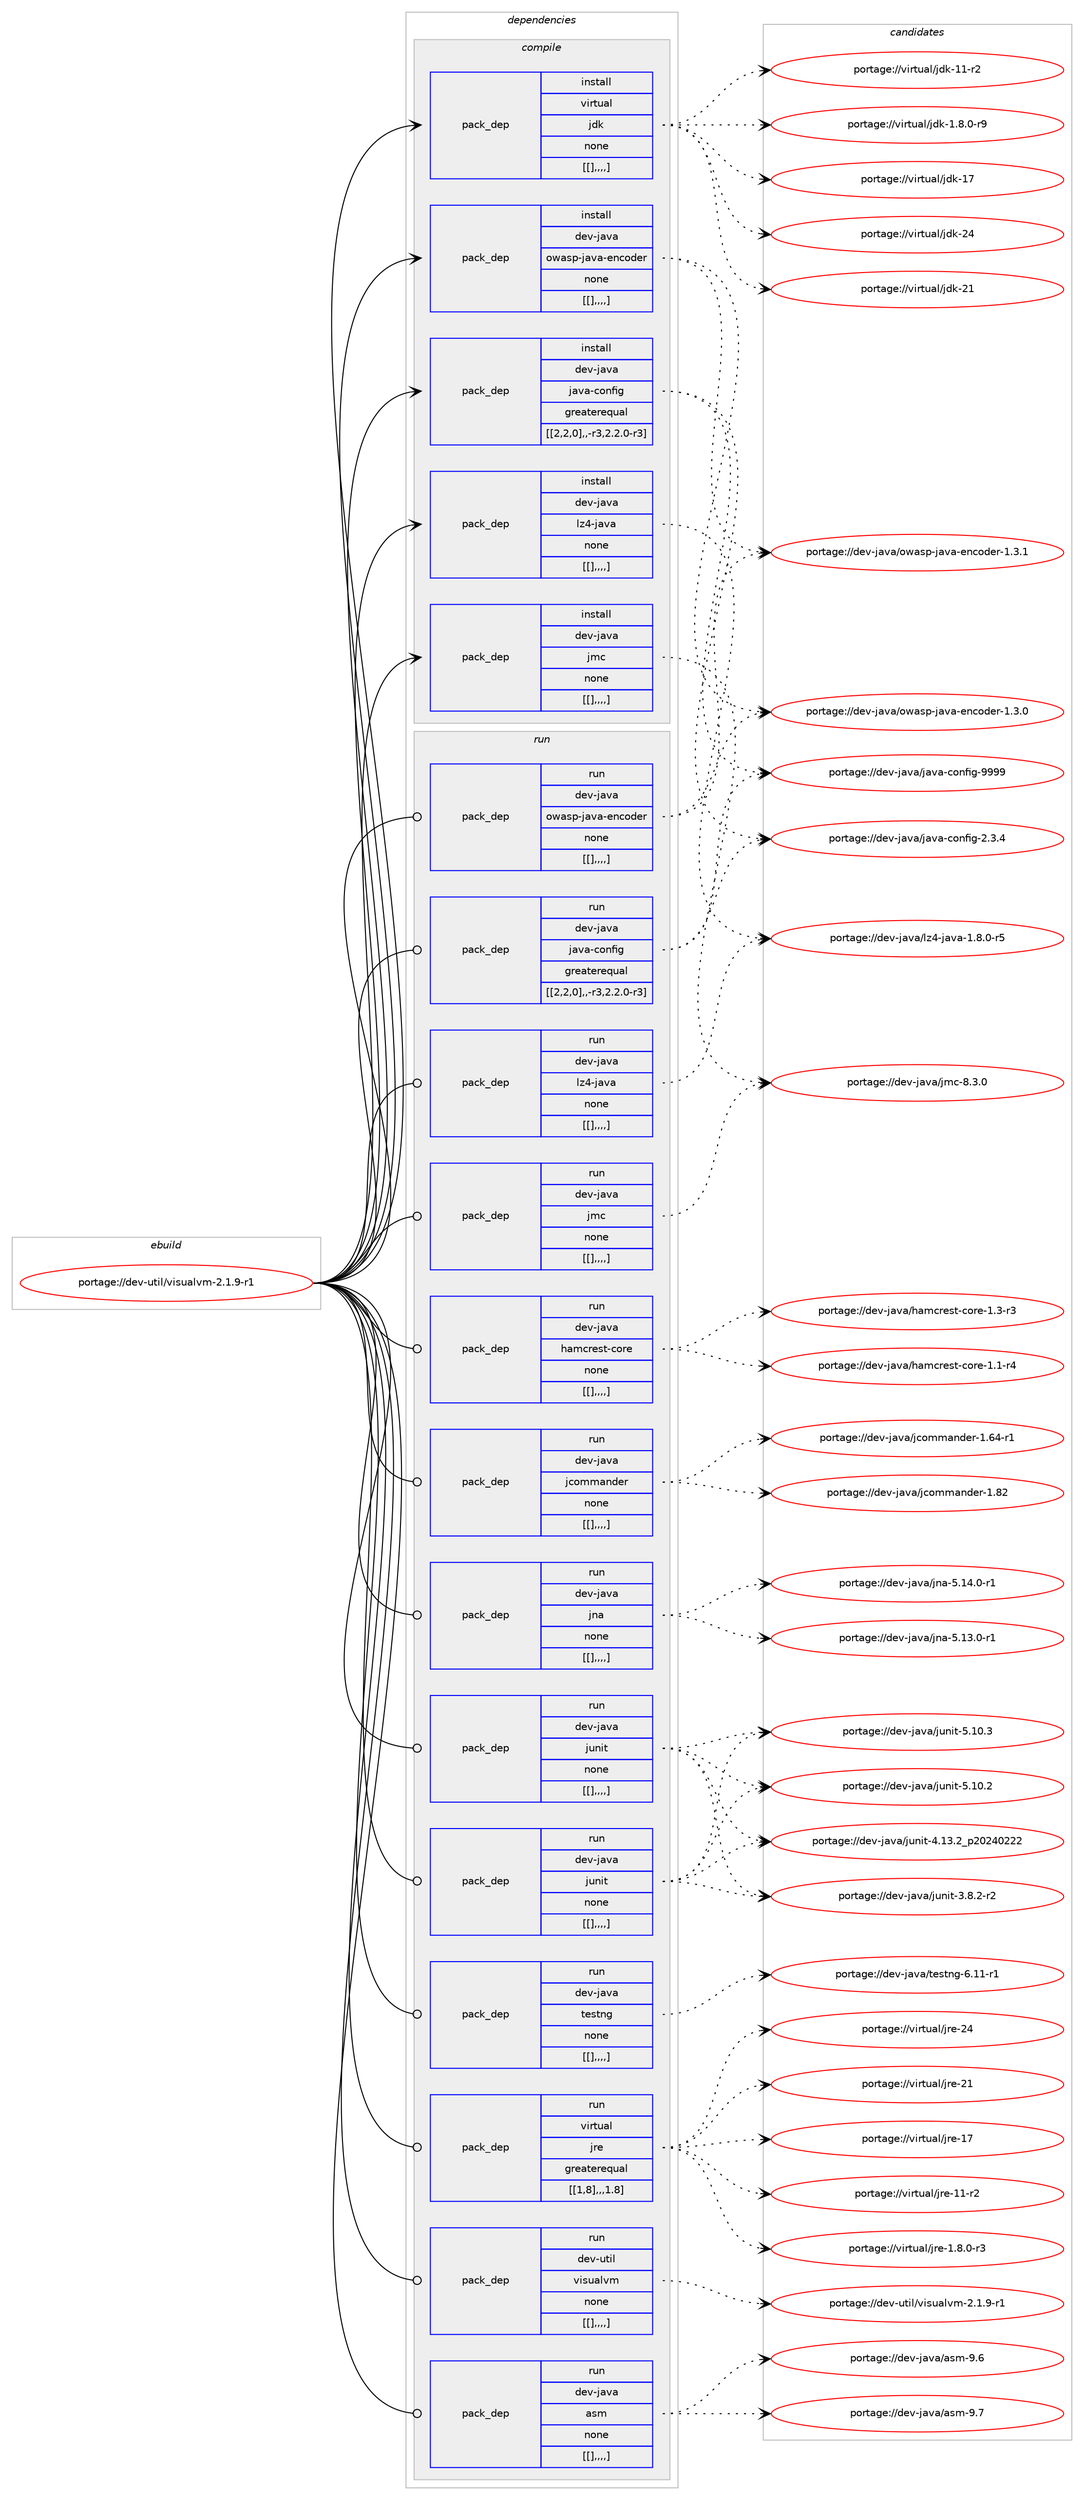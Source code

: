 digraph prolog {

# *************
# Graph options
# *************

newrank=true;
concentrate=true;
compound=true;
graph [rankdir=LR,fontname=Helvetica,fontsize=10,ranksep=1.5];#, ranksep=2.5, nodesep=0.2];
edge  [arrowhead=vee];
node  [fontname=Helvetica,fontsize=10];

# **********
# The ebuild
# **********

subgraph cluster_leftcol {
color=gray;
label=<<i>ebuild</i>>;
id [label="portage://dev-util/visualvm-2.1.9-r1", color=red, width=4, href="../dev-util/visualvm-2.1.9-r1.svg"];
}

# ****************
# The dependencies
# ****************

subgraph cluster_midcol {
color=gray;
label=<<i>dependencies</i>>;
subgraph cluster_compile {
fillcolor="#eeeeee";
style=filled;
label=<<i>compile</i>>;
subgraph pack158647 {
dependency223676 [label=<<TABLE BORDER="0" CELLBORDER="1" CELLSPACING="0" CELLPADDING="4" WIDTH="220"><TR><TD ROWSPAN="6" CELLPADDING="30">pack_dep</TD></TR><TR><TD WIDTH="110">install</TD></TR><TR><TD>dev-java</TD></TR><TR><TD>java-config</TD></TR><TR><TD>greaterequal</TD></TR><TR><TD>[[2,2,0],,-r3,2.2.0-r3]</TD></TR></TABLE>>, shape=none, color=blue];
}
id:e -> dependency223676:w [weight=20,style="solid",arrowhead="vee"];
subgraph pack158648 {
dependency223677 [label=<<TABLE BORDER="0" CELLBORDER="1" CELLSPACING="0" CELLPADDING="4" WIDTH="220"><TR><TD ROWSPAN="6" CELLPADDING="30">pack_dep</TD></TR><TR><TD WIDTH="110">install</TD></TR><TR><TD>dev-java</TD></TR><TR><TD>jmc</TD></TR><TR><TD>none</TD></TR><TR><TD>[[],,,,]</TD></TR></TABLE>>, shape=none, color=blue];
}
id:e -> dependency223677:w [weight=20,style="solid",arrowhead="vee"];
subgraph pack158649 {
dependency223678 [label=<<TABLE BORDER="0" CELLBORDER="1" CELLSPACING="0" CELLPADDING="4" WIDTH="220"><TR><TD ROWSPAN="6" CELLPADDING="30">pack_dep</TD></TR><TR><TD WIDTH="110">install</TD></TR><TR><TD>dev-java</TD></TR><TR><TD>lz4-java</TD></TR><TR><TD>none</TD></TR><TR><TD>[[],,,,]</TD></TR></TABLE>>, shape=none, color=blue];
}
id:e -> dependency223678:w [weight=20,style="solid",arrowhead="vee"];
subgraph pack158650 {
dependency223679 [label=<<TABLE BORDER="0" CELLBORDER="1" CELLSPACING="0" CELLPADDING="4" WIDTH="220"><TR><TD ROWSPAN="6" CELLPADDING="30">pack_dep</TD></TR><TR><TD WIDTH="110">install</TD></TR><TR><TD>dev-java</TD></TR><TR><TD>owasp-java-encoder</TD></TR><TR><TD>none</TD></TR><TR><TD>[[],,,,]</TD></TR></TABLE>>, shape=none, color=blue];
}
id:e -> dependency223679:w [weight=20,style="solid",arrowhead="vee"];
subgraph pack158651 {
dependency223680 [label=<<TABLE BORDER="0" CELLBORDER="1" CELLSPACING="0" CELLPADDING="4" WIDTH="220"><TR><TD ROWSPAN="6" CELLPADDING="30">pack_dep</TD></TR><TR><TD WIDTH="110">install</TD></TR><TR><TD>virtual</TD></TR><TR><TD>jdk</TD></TR><TR><TD>none</TD></TR><TR><TD>[[],,,,]</TD></TR></TABLE>>, shape=none, color=blue];
}
id:e -> dependency223680:w [weight=20,style="solid",arrowhead="vee"];
}
subgraph cluster_compileandrun {
fillcolor="#eeeeee";
style=filled;
label=<<i>compile and run</i>>;
}
subgraph cluster_run {
fillcolor="#eeeeee";
style=filled;
label=<<i>run</i>>;
subgraph pack158652 {
dependency223681 [label=<<TABLE BORDER="0" CELLBORDER="1" CELLSPACING="0" CELLPADDING="4" WIDTH="220"><TR><TD ROWSPAN="6" CELLPADDING="30">pack_dep</TD></TR><TR><TD WIDTH="110">run</TD></TR><TR><TD>dev-java</TD></TR><TR><TD>asm</TD></TR><TR><TD>none</TD></TR><TR><TD>[[],,,,]</TD></TR></TABLE>>, shape=none, color=blue];
}
id:e -> dependency223681:w [weight=20,style="solid",arrowhead="odot"];
subgraph pack158653 {
dependency223682 [label=<<TABLE BORDER="0" CELLBORDER="1" CELLSPACING="0" CELLPADDING="4" WIDTH="220"><TR><TD ROWSPAN="6" CELLPADDING="30">pack_dep</TD></TR><TR><TD WIDTH="110">run</TD></TR><TR><TD>dev-java</TD></TR><TR><TD>hamcrest-core</TD></TR><TR><TD>none</TD></TR><TR><TD>[[],,,,]</TD></TR></TABLE>>, shape=none, color=blue];
}
id:e -> dependency223682:w [weight=20,style="solid",arrowhead="odot"];
subgraph pack158654 {
dependency223683 [label=<<TABLE BORDER="0" CELLBORDER="1" CELLSPACING="0" CELLPADDING="4" WIDTH="220"><TR><TD ROWSPAN="6" CELLPADDING="30">pack_dep</TD></TR><TR><TD WIDTH="110">run</TD></TR><TR><TD>dev-java</TD></TR><TR><TD>java-config</TD></TR><TR><TD>greaterequal</TD></TR><TR><TD>[[2,2,0],,-r3,2.2.0-r3]</TD></TR></TABLE>>, shape=none, color=blue];
}
id:e -> dependency223683:w [weight=20,style="solid",arrowhead="odot"];
subgraph pack158655 {
dependency223684 [label=<<TABLE BORDER="0" CELLBORDER="1" CELLSPACING="0" CELLPADDING="4" WIDTH="220"><TR><TD ROWSPAN="6" CELLPADDING="30">pack_dep</TD></TR><TR><TD WIDTH="110">run</TD></TR><TR><TD>dev-java</TD></TR><TR><TD>jcommander</TD></TR><TR><TD>none</TD></TR><TR><TD>[[],,,,]</TD></TR></TABLE>>, shape=none, color=blue];
}
id:e -> dependency223684:w [weight=20,style="solid",arrowhead="odot"];
subgraph pack158656 {
dependency223685 [label=<<TABLE BORDER="0" CELLBORDER="1" CELLSPACING="0" CELLPADDING="4" WIDTH="220"><TR><TD ROWSPAN="6" CELLPADDING="30">pack_dep</TD></TR><TR><TD WIDTH="110">run</TD></TR><TR><TD>dev-java</TD></TR><TR><TD>jmc</TD></TR><TR><TD>none</TD></TR><TR><TD>[[],,,,]</TD></TR></TABLE>>, shape=none, color=blue];
}
id:e -> dependency223685:w [weight=20,style="solid",arrowhead="odot"];
subgraph pack158657 {
dependency223686 [label=<<TABLE BORDER="0" CELLBORDER="1" CELLSPACING="0" CELLPADDING="4" WIDTH="220"><TR><TD ROWSPAN="6" CELLPADDING="30">pack_dep</TD></TR><TR><TD WIDTH="110">run</TD></TR><TR><TD>dev-java</TD></TR><TR><TD>jna</TD></TR><TR><TD>none</TD></TR><TR><TD>[[],,,,]</TD></TR></TABLE>>, shape=none, color=blue];
}
id:e -> dependency223686:w [weight=20,style="solid",arrowhead="odot"];
subgraph pack158658 {
dependency223687 [label=<<TABLE BORDER="0" CELLBORDER="1" CELLSPACING="0" CELLPADDING="4" WIDTH="220"><TR><TD ROWSPAN="6" CELLPADDING="30">pack_dep</TD></TR><TR><TD WIDTH="110">run</TD></TR><TR><TD>dev-java</TD></TR><TR><TD>junit</TD></TR><TR><TD>none</TD></TR><TR><TD>[[],,,,]</TD></TR></TABLE>>, shape=none, color=blue];
}
id:e -> dependency223687:w [weight=20,style="solid",arrowhead="odot"];
subgraph pack158659 {
dependency223688 [label=<<TABLE BORDER="0" CELLBORDER="1" CELLSPACING="0" CELLPADDING="4" WIDTH="220"><TR><TD ROWSPAN="6" CELLPADDING="30">pack_dep</TD></TR><TR><TD WIDTH="110">run</TD></TR><TR><TD>dev-java</TD></TR><TR><TD>junit</TD></TR><TR><TD>none</TD></TR><TR><TD>[[],,,,]</TD></TR></TABLE>>, shape=none, color=blue];
}
id:e -> dependency223688:w [weight=20,style="solid",arrowhead="odot"];
subgraph pack158660 {
dependency223689 [label=<<TABLE BORDER="0" CELLBORDER="1" CELLSPACING="0" CELLPADDING="4" WIDTH="220"><TR><TD ROWSPAN="6" CELLPADDING="30">pack_dep</TD></TR><TR><TD WIDTH="110">run</TD></TR><TR><TD>dev-java</TD></TR><TR><TD>lz4-java</TD></TR><TR><TD>none</TD></TR><TR><TD>[[],,,,]</TD></TR></TABLE>>, shape=none, color=blue];
}
id:e -> dependency223689:w [weight=20,style="solid",arrowhead="odot"];
subgraph pack158661 {
dependency223690 [label=<<TABLE BORDER="0" CELLBORDER="1" CELLSPACING="0" CELLPADDING="4" WIDTH="220"><TR><TD ROWSPAN="6" CELLPADDING="30">pack_dep</TD></TR><TR><TD WIDTH="110">run</TD></TR><TR><TD>dev-java</TD></TR><TR><TD>owasp-java-encoder</TD></TR><TR><TD>none</TD></TR><TR><TD>[[],,,,]</TD></TR></TABLE>>, shape=none, color=blue];
}
id:e -> dependency223690:w [weight=20,style="solid",arrowhead="odot"];
subgraph pack158662 {
dependency223691 [label=<<TABLE BORDER="0" CELLBORDER="1" CELLSPACING="0" CELLPADDING="4" WIDTH="220"><TR><TD ROWSPAN="6" CELLPADDING="30">pack_dep</TD></TR><TR><TD WIDTH="110">run</TD></TR><TR><TD>dev-java</TD></TR><TR><TD>testng</TD></TR><TR><TD>none</TD></TR><TR><TD>[[],,,,]</TD></TR></TABLE>>, shape=none, color=blue];
}
id:e -> dependency223691:w [weight=20,style="solid",arrowhead="odot"];
subgraph pack158663 {
dependency223692 [label=<<TABLE BORDER="0" CELLBORDER="1" CELLSPACING="0" CELLPADDING="4" WIDTH="220"><TR><TD ROWSPAN="6" CELLPADDING="30">pack_dep</TD></TR><TR><TD WIDTH="110">run</TD></TR><TR><TD>virtual</TD></TR><TR><TD>jre</TD></TR><TR><TD>greaterequal</TD></TR><TR><TD>[[1,8],,,1.8]</TD></TR></TABLE>>, shape=none, color=blue];
}
id:e -> dependency223692:w [weight=20,style="solid",arrowhead="odot"];
subgraph pack158664 {
dependency223693 [label=<<TABLE BORDER="0" CELLBORDER="1" CELLSPACING="0" CELLPADDING="4" WIDTH="220"><TR><TD ROWSPAN="6" CELLPADDING="30">pack_dep</TD></TR><TR><TD WIDTH="110">run</TD></TR><TR><TD>dev-util</TD></TR><TR><TD>visualvm</TD></TR><TR><TD>none</TD></TR><TR><TD>[[],,,,]</TD></TR></TABLE>>, shape=none, color=blue];
}
id:e -> dependency223693:w [weight=20,style="solid",arrowhead="odot"];
}
}

# **************
# The candidates
# **************

subgraph cluster_choices {
rank=same;
color=gray;
label=<<i>candidates</i>>;

subgraph choice158647 {
color=black;
nodesep=1;
choice10010111845106971189747106971189745991111101021051034557575757 [label="portage://dev-java/java-config-9999", color=red, width=4,href="../dev-java/java-config-9999.svg"];
choice1001011184510697118974710697118974599111110102105103455046514652 [label="portage://dev-java/java-config-2.3.4", color=red, width=4,href="../dev-java/java-config-2.3.4.svg"];
dependency223676:e -> choice10010111845106971189747106971189745991111101021051034557575757:w [style=dotted,weight="100"];
dependency223676:e -> choice1001011184510697118974710697118974599111110102105103455046514652:w [style=dotted,weight="100"];
}
subgraph choice158648 {
color=black;
nodesep=1;
choice1001011184510697118974710610999455646514648 [label="portage://dev-java/jmc-8.3.0", color=red, width=4,href="../dev-java/jmc-8.3.0.svg"];
dependency223677:e -> choice1001011184510697118974710610999455646514648:w [style=dotted,weight="100"];
}
subgraph choice158649 {
color=black;
nodesep=1;
choice10010111845106971189747108122524510697118974549465646484511453 [label="portage://dev-java/lz4-java-1.8.0-r5", color=red, width=4,href="../dev-java/lz4-java-1.8.0-r5.svg"];
dependency223678:e -> choice10010111845106971189747108122524510697118974549465646484511453:w [style=dotted,weight="100"];
}
subgraph choice158650 {
color=black;
nodesep=1;
choice10010111845106971189747111119971151124510697118974510111099111100101114454946514649 [label="portage://dev-java/owasp-java-encoder-1.3.1", color=red, width=4,href="../dev-java/owasp-java-encoder-1.3.1.svg"];
choice10010111845106971189747111119971151124510697118974510111099111100101114454946514648 [label="portage://dev-java/owasp-java-encoder-1.3.0", color=red, width=4,href="../dev-java/owasp-java-encoder-1.3.0.svg"];
dependency223679:e -> choice10010111845106971189747111119971151124510697118974510111099111100101114454946514649:w [style=dotted,weight="100"];
dependency223679:e -> choice10010111845106971189747111119971151124510697118974510111099111100101114454946514648:w [style=dotted,weight="100"];
}
subgraph choice158651 {
color=black;
nodesep=1;
choice1181051141161179710847106100107455052 [label="portage://virtual/jdk-24", color=red, width=4,href="../virtual/jdk-24.svg"];
choice1181051141161179710847106100107455049 [label="portage://virtual/jdk-21", color=red, width=4,href="../virtual/jdk-21.svg"];
choice1181051141161179710847106100107454955 [label="portage://virtual/jdk-17", color=red, width=4,href="../virtual/jdk-17.svg"];
choice11810511411611797108471061001074549494511450 [label="portage://virtual/jdk-11-r2", color=red, width=4,href="../virtual/jdk-11-r2.svg"];
choice11810511411611797108471061001074549465646484511457 [label="portage://virtual/jdk-1.8.0-r9", color=red, width=4,href="../virtual/jdk-1.8.0-r9.svg"];
dependency223680:e -> choice1181051141161179710847106100107455052:w [style=dotted,weight="100"];
dependency223680:e -> choice1181051141161179710847106100107455049:w [style=dotted,weight="100"];
dependency223680:e -> choice1181051141161179710847106100107454955:w [style=dotted,weight="100"];
dependency223680:e -> choice11810511411611797108471061001074549494511450:w [style=dotted,weight="100"];
dependency223680:e -> choice11810511411611797108471061001074549465646484511457:w [style=dotted,weight="100"];
}
subgraph choice158652 {
color=black;
nodesep=1;
choice100101118451069711897479711510945574655 [label="portage://dev-java/asm-9.7", color=red, width=4,href="../dev-java/asm-9.7.svg"];
choice100101118451069711897479711510945574654 [label="portage://dev-java/asm-9.6", color=red, width=4,href="../dev-java/asm-9.6.svg"];
dependency223681:e -> choice100101118451069711897479711510945574655:w [style=dotted,weight="100"];
dependency223681:e -> choice100101118451069711897479711510945574654:w [style=dotted,weight="100"];
}
subgraph choice158653 {
color=black;
nodesep=1;
choice1001011184510697118974710497109991141011151164599111114101454946514511451 [label="portage://dev-java/hamcrest-core-1.3-r3", color=red, width=4,href="../dev-java/hamcrest-core-1.3-r3.svg"];
choice1001011184510697118974710497109991141011151164599111114101454946494511452 [label="portage://dev-java/hamcrest-core-1.1-r4", color=red, width=4,href="../dev-java/hamcrest-core-1.1-r4.svg"];
dependency223682:e -> choice1001011184510697118974710497109991141011151164599111114101454946514511451:w [style=dotted,weight="100"];
dependency223682:e -> choice1001011184510697118974710497109991141011151164599111114101454946494511452:w [style=dotted,weight="100"];
}
subgraph choice158654 {
color=black;
nodesep=1;
choice10010111845106971189747106971189745991111101021051034557575757 [label="portage://dev-java/java-config-9999", color=red, width=4,href="../dev-java/java-config-9999.svg"];
choice1001011184510697118974710697118974599111110102105103455046514652 [label="portage://dev-java/java-config-2.3.4", color=red, width=4,href="../dev-java/java-config-2.3.4.svg"];
dependency223683:e -> choice10010111845106971189747106971189745991111101021051034557575757:w [style=dotted,weight="100"];
dependency223683:e -> choice1001011184510697118974710697118974599111110102105103455046514652:w [style=dotted,weight="100"];
}
subgraph choice158655 {
color=black;
nodesep=1;
choice1001011184510697118974710699111109109971101001011144549465650 [label="portage://dev-java/jcommander-1.82", color=red, width=4,href="../dev-java/jcommander-1.82.svg"];
choice10010111845106971189747106991111091099711010010111445494654524511449 [label="portage://dev-java/jcommander-1.64-r1", color=red, width=4,href="../dev-java/jcommander-1.64-r1.svg"];
dependency223684:e -> choice1001011184510697118974710699111109109971101001011144549465650:w [style=dotted,weight="100"];
dependency223684:e -> choice10010111845106971189747106991111091099711010010111445494654524511449:w [style=dotted,weight="100"];
}
subgraph choice158656 {
color=black;
nodesep=1;
choice1001011184510697118974710610999455646514648 [label="portage://dev-java/jmc-8.3.0", color=red, width=4,href="../dev-java/jmc-8.3.0.svg"];
dependency223685:e -> choice1001011184510697118974710610999455646514648:w [style=dotted,weight="100"];
}
subgraph choice158657 {
color=black;
nodesep=1;
choice1001011184510697118974710611097455346495246484511449 [label="portage://dev-java/jna-5.14.0-r1", color=red, width=4,href="../dev-java/jna-5.14.0-r1.svg"];
choice1001011184510697118974710611097455346495146484511449 [label="portage://dev-java/jna-5.13.0-r1", color=red, width=4,href="../dev-java/jna-5.13.0-r1.svg"];
dependency223686:e -> choice1001011184510697118974710611097455346495246484511449:w [style=dotted,weight="100"];
dependency223686:e -> choice1001011184510697118974710611097455346495146484511449:w [style=dotted,weight="100"];
}
subgraph choice158658 {
color=black;
nodesep=1;
choice1001011184510697118974710611711010511645534649484651 [label="portage://dev-java/junit-5.10.3", color=red, width=4,href="../dev-java/junit-5.10.3.svg"];
choice1001011184510697118974710611711010511645534649484650 [label="portage://dev-java/junit-5.10.2", color=red, width=4,href="../dev-java/junit-5.10.2.svg"];
choice1001011184510697118974710611711010511645524649514650951125048505248505050 [label="portage://dev-java/junit-4.13.2_p20240222", color=red, width=4,href="../dev-java/junit-4.13.2_p20240222.svg"];
choice100101118451069711897471061171101051164551465646504511450 [label="portage://dev-java/junit-3.8.2-r2", color=red, width=4,href="../dev-java/junit-3.8.2-r2.svg"];
dependency223687:e -> choice1001011184510697118974710611711010511645534649484651:w [style=dotted,weight="100"];
dependency223687:e -> choice1001011184510697118974710611711010511645534649484650:w [style=dotted,weight="100"];
dependency223687:e -> choice1001011184510697118974710611711010511645524649514650951125048505248505050:w [style=dotted,weight="100"];
dependency223687:e -> choice100101118451069711897471061171101051164551465646504511450:w [style=dotted,weight="100"];
}
subgraph choice158659 {
color=black;
nodesep=1;
choice1001011184510697118974710611711010511645534649484651 [label="portage://dev-java/junit-5.10.3", color=red, width=4,href="../dev-java/junit-5.10.3.svg"];
choice1001011184510697118974710611711010511645534649484650 [label="portage://dev-java/junit-5.10.2", color=red, width=4,href="../dev-java/junit-5.10.2.svg"];
choice1001011184510697118974710611711010511645524649514650951125048505248505050 [label="portage://dev-java/junit-4.13.2_p20240222", color=red, width=4,href="../dev-java/junit-4.13.2_p20240222.svg"];
choice100101118451069711897471061171101051164551465646504511450 [label="portage://dev-java/junit-3.8.2-r2", color=red, width=4,href="../dev-java/junit-3.8.2-r2.svg"];
dependency223688:e -> choice1001011184510697118974710611711010511645534649484651:w [style=dotted,weight="100"];
dependency223688:e -> choice1001011184510697118974710611711010511645534649484650:w [style=dotted,weight="100"];
dependency223688:e -> choice1001011184510697118974710611711010511645524649514650951125048505248505050:w [style=dotted,weight="100"];
dependency223688:e -> choice100101118451069711897471061171101051164551465646504511450:w [style=dotted,weight="100"];
}
subgraph choice158660 {
color=black;
nodesep=1;
choice10010111845106971189747108122524510697118974549465646484511453 [label="portage://dev-java/lz4-java-1.8.0-r5", color=red, width=4,href="../dev-java/lz4-java-1.8.0-r5.svg"];
dependency223689:e -> choice10010111845106971189747108122524510697118974549465646484511453:w [style=dotted,weight="100"];
}
subgraph choice158661 {
color=black;
nodesep=1;
choice10010111845106971189747111119971151124510697118974510111099111100101114454946514649 [label="portage://dev-java/owasp-java-encoder-1.3.1", color=red, width=4,href="../dev-java/owasp-java-encoder-1.3.1.svg"];
choice10010111845106971189747111119971151124510697118974510111099111100101114454946514648 [label="portage://dev-java/owasp-java-encoder-1.3.0", color=red, width=4,href="../dev-java/owasp-java-encoder-1.3.0.svg"];
dependency223690:e -> choice10010111845106971189747111119971151124510697118974510111099111100101114454946514649:w [style=dotted,weight="100"];
dependency223690:e -> choice10010111845106971189747111119971151124510697118974510111099111100101114454946514648:w [style=dotted,weight="100"];
}
subgraph choice158662 {
color=black;
nodesep=1;
choice1001011184510697118974711610111511611010345544649494511449 [label="portage://dev-java/testng-6.11-r1", color=red, width=4,href="../dev-java/testng-6.11-r1.svg"];
dependency223691:e -> choice1001011184510697118974711610111511611010345544649494511449:w [style=dotted,weight="100"];
}
subgraph choice158663 {
color=black;
nodesep=1;
choice1181051141161179710847106114101455052 [label="portage://virtual/jre-24", color=red, width=4,href="../virtual/jre-24.svg"];
choice1181051141161179710847106114101455049 [label="portage://virtual/jre-21", color=red, width=4,href="../virtual/jre-21.svg"];
choice1181051141161179710847106114101454955 [label="portage://virtual/jre-17", color=red, width=4,href="../virtual/jre-17.svg"];
choice11810511411611797108471061141014549494511450 [label="portage://virtual/jre-11-r2", color=red, width=4,href="../virtual/jre-11-r2.svg"];
choice11810511411611797108471061141014549465646484511451 [label="portage://virtual/jre-1.8.0-r3", color=red, width=4,href="../virtual/jre-1.8.0-r3.svg"];
dependency223692:e -> choice1181051141161179710847106114101455052:w [style=dotted,weight="100"];
dependency223692:e -> choice1181051141161179710847106114101455049:w [style=dotted,weight="100"];
dependency223692:e -> choice1181051141161179710847106114101454955:w [style=dotted,weight="100"];
dependency223692:e -> choice11810511411611797108471061141014549494511450:w [style=dotted,weight="100"];
dependency223692:e -> choice11810511411611797108471061141014549465646484511451:w [style=dotted,weight="100"];
}
subgraph choice158664 {
color=black;
nodesep=1;
choice1001011184511711610510847118105115117971081181094550464946574511449 [label="portage://dev-util/visualvm-2.1.9-r1", color=red, width=4,href="../dev-util/visualvm-2.1.9-r1.svg"];
dependency223693:e -> choice1001011184511711610510847118105115117971081181094550464946574511449:w [style=dotted,weight="100"];
}
}

}
